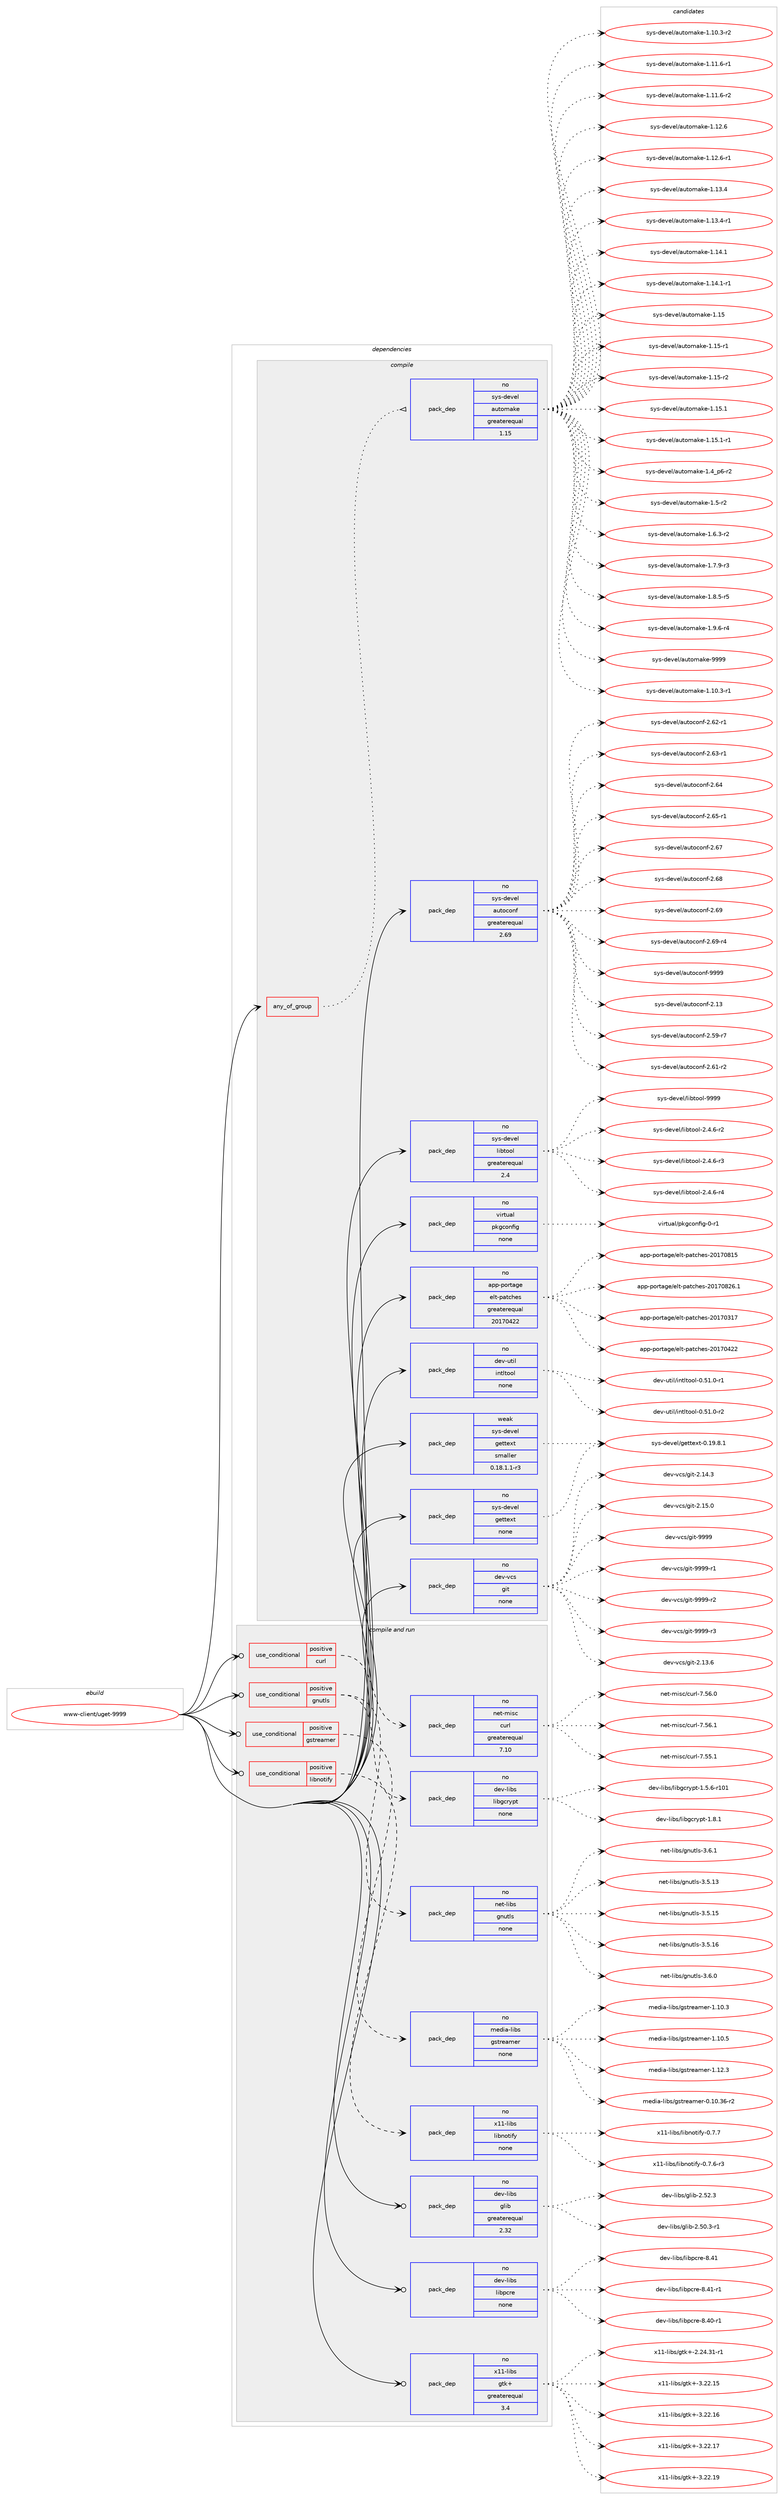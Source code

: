 digraph prolog {

# *************
# Graph options
# *************

newrank=true;
concentrate=true;
compound=true;
graph [rankdir=LR,fontname=Helvetica,fontsize=10,ranksep=1.5];#, ranksep=2.5, nodesep=0.2];
edge  [arrowhead=vee];
node  [fontname=Helvetica,fontsize=10];

# **********
# The ebuild
# **********

subgraph cluster_leftcol {
color=gray;
rank=same;
label=<<i>ebuild</i>>;
id [label="www-client/uget-9999", color=red, width=4, href="../www-client/uget-9999.svg"];
}

# ****************
# The dependencies
# ****************

subgraph cluster_midcol {
color=gray;
label=<<i>dependencies</i>>;
subgraph cluster_compile {
fillcolor="#eeeeee";
style=filled;
label=<<i>compile</i>>;
subgraph any8931 {
dependency505176 [label=<<TABLE BORDER="0" CELLBORDER="1" CELLSPACING="0" CELLPADDING="4"><TR><TD CELLPADDING="10">any_of_group</TD></TR></TABLE>>, shape=none, color=red];subgraph pack375673 {
dependency505177 [label=<<TABLE BORDER="0" CELLBORDER="1" CELLSPACING="0" CELLPADDING="4" WIDTH="220"><TR><TD ROWSPAN="6" CELLPADDING="30">pack_dep</TD></TR><TR><TD WIDTH="110">no</TD></TR><TR><TD>sys-devel</TD></TR><TR><TD>automake</TD></TR><TR><TD>greaterequal</TD></TR><TR><TD>1.15</TD></TR></TABLE>>, shape=none, color=blue];
}
dependency505176:e -> dependency505177:w [weight=20,style="dotted",arrowhead="oinv"];
}
id:e -> dependency505176:w [weight=20,style="solid",arrowhead="vee"];
subgraph pack375674 {
dependency505178 [label=<<TABLE BORDER="0" CELLBORDER="1" CELLSPACING="0" CELLPADDING="4" WIDTH="220"><TR><TD ROWSPAN="6" CELLPADDING="30">pack_dep</TD></TR><TR><TD WIDTH="110">no</TD></TR><TR><TD>app-portage</TD></TR><TR><TD>elt-patches</TD></TR><TR><TD>greaterequal</TD></TR><TR><TD>20170422</TD></TR></TABLE>>, shape=none, color=blue];
}
id:e -> dependency505178:w [weight=20,style="solid",arrowhead="vee"];
subgraph pack375675 {
dependency505179 [label=<<TABLE BORDER="0" CELLBORDER="1" CELLSPACING="0" CELLPADDING="4" WIDTH="220"><TR><TD ROWSPAN="6" CELLPADDING="30">pack_dep</TD></TR><TR><TD WIDTH="110">no</TD></TR><TR><TD>dev-util</TD></TR><TR><TD>intltool</TD></TR><TR><TD>none</TD></TR><TR><TD></TD></TR></TABLE>>, shape=none, color=blue];
}
id:e -> dependency505179:w [weight=20,style="solid",arrowhead="vee"];
subgraph pack375676 {
dependency505180 [label=<<TABLE BORDER="0" CELLBORDER="1" CELLSPACING="0" CELLPADDING="4" WIDTH="220"><TR><TD ROWSPAN="6" CELLPADDING="30">pack_dep</TD></TR><TR><TD WIDTH="110">no</TD></TR><TR><TD>dev-vcs</TD></TR><TR><TD>git</TD></TR><TR><TD>none</TD></TR><TR><TD></TD></TR></TABLE>>, shape=none, color=blue];
}
id:e -> dependency505180:w [weight=20,style="solid",arrowhead="vee"];
subgraph pack375677 {
dependency505181 [label=<<TABLE BORDER="0" CELLBORDER="1" CELLSPACING="0" CELLPADDING="4" WIDTH="220"><TR><TD ROWSPAN="6" CELLPADDING="30">pack_dep</TD></TR><TR><TD WIDTH="110">no</TD></TR><TR><TD>sys-devel</TD></TR><TR><TD>autoconf</TD></TR><TR><TD>greaterequal</TD></TR><TR><TD>2.69</TD></TR></TABLE>>, shape=none, color=blue];
}
id:e -> dependency505181:w [weight=20,style="solid",arrowhead="vee"];
subgraph pack375678 {
dependency505182 [label=<<TABLE BORDER="0" CELLBORDER="1" CELLSPACING="0" CELLPADDING="4" WIDTH="220"><TR><TD ROWSPAN="6" CELLPADDING="30">pack_dep</TD></TR><TR><TD WIDTH="110">no</TD></TR><TR><TD>sys-devel</TD></TR><TR><TD>gettext</TD></TR><TR><TD>none</TD></TR><TR><TD></TD></TR></TABLE>>, shape=none, color=blue];
}
id:e -> dependency505182:w [weight=20,style="solid",arrowhead="vee"];
subgraph pack375679 {
dependency505183 [label=<<TABLE BORDER="0" CELLBORDER="1" CELLSPACING="0" CELLPADDING="4" WIDTH="220"><TR><TD ROWSPAN="6" CELLPADDING="30">pack_dep</TD></TR><TR><TD WIDTH="110">no</TD></TR><TR><TD>sys-devel</TD></TR><TR><TD>libtool</TD></TR><TR><TD>greaterequal</TD></TR><TR><TD>2.4</TD></TR></TABLE>>, shape=none, color=blue];
}
id:e -> dependency505183:w [weight=20,style="solid",arrowhead="vee"];
subgraph pack375680 {
dependency505184 [label=<<TABLE BORDER="0" CELLBORDER="1" CELLSPACING="0" CELLPADDING="4" WIDTH="220"><TR><TD ROWSPAN="6" CELLPADDING="30">pack_dep</TD></TR><TR><TD WIDTH="110">no</TD></TR><TR><TD>virtual</TD></TR><TR><TD>pkgconfig</TD></TR><TR><TD>none</TD></TR><TR><TD></TD></TR></TABLE>>, shape=none, color=blue];
}
id:e -> dependency505184:w [weight=20,style="solid",arrowhead="vee"];
subgraph pack375681 {
dependency505185 [label=<<TABLE BORDER="0" CELLBORDER="1" CELLSPACING="0" CELLPADDING="4" WIDTH="220"><TR><TD ROWSPAN="6" CELLPADDING="30">pack_dep</TD></TR><TR><TD WIDTH="110">weak</TD></TR><TR><TD>sys-devel</TD></TR><TR><TD>gettext</TD></TR><TR><TD>smaller</TD></TR><TR><TD>0.18.1.1-r3</TD></TR></TABLE>>, shape=none, color=blue];
}
id:e -> dependency505185:w [weight=20,style="solid",arrowhead="vee"];
}
subgraph cluster_compileandrun {
fillcolor="#eeeeee";
style=filled;
label=<<i>compile and run</i>>;
subgraph cond120237 {
dependency505186 [label=<<TABLE BORDER="0" CELLBORDER="1" CELLSPACING="0" CELLPADDING="4"><TR><TD ROWSPAN="3" CELLPADDING="10">use_conditional</TD></TR><TR><TD>positive</TD></TR><TR><TD>curl</TD></TR></TABLE>>, shape=none, color=red];
subgraph pack375682 {
dependency505187 [label=<<TABLE BORDER="0" CELLBORDER="1" CELLSPACING="0" CELLPADDING="4" WIDTH="220"><TR><TD ROWSPAN="6" CELLPADDING="30">pack_dep</TD></TR><TR><TD WIDTH="110">no</TD></TR><TR><TD>net-misc</TD></TR><TR><TD>curl</TD></TR><TR><TD>greaterequal</TD></TR><TR><TD>7.10</TD></TR></TABLE>>, shape=none, color=blue];
}
dependency505186:e -> dependency505187:w [weight=20,style="dashed",arrowhead="vee"];
}
id:e -> dependency505186:w [weight=20,style="solid",arrowhead="odotvee"];
subgraph cond120238 {
dependency505188 [label=<<TABLE BORDER="0" CELLBORDER="1" CELLSPACING="0" CELLPADDING="4"><TR><TD ROWSPAN="3" CELLPADDING="10">use_conditional</TD></TR><TR><TD>positive</TD></TR><TR><TD>gnutls</TD></TR></TABLE>>, shape=none, color=red];
subgraph pack375683 {
dependency505189 [label=<<TABLE BORDER="0" CELLBORDER="1" CELLSPACING="0" CELLPADDING="4" WIDTH="220"><TR><TD ROWSPAN="6" CELLPADDING="30">pack_dep</TD></TR><TR><TD WIDTH="110">no</TD></TR><TR><TD>net-libs</TD></TR><TR><TD>gnutls</TD></TR><TR><TD>none</TD></TR><TR><TD></TD></TR></TABLE>>, shape=none, color=blue];
}
dependency505188:e -> dependency505189:w [weight=20,style="dashed",arrowhead="vee"];
subgraph pack375684 {
dependency505190 [label=<<TABLE BORDER="0" CELLBORDER="1" CELLSPACING="0" CELLPADDING="4" WIDTH="220"><TR><TD ROWSPAN="6" CELLPADDING="30">pack_dep</TD></TR><TR><TD WIDTH="110">no</TD></TR><TR><TD>dev-libs</TD></TR><TR><TD>libgcrypt</TD></TR><TR><TD>none</TD></TR><TR><TD></TD></TR></TABLE>>, shape=none, color=blue];
}
dependency505188:e -> dependency505190:w [weight=20,style="dashed",arrowhead="vee"];
}
id:e -> dependency505188:w [weight=20,style="solid",arrowhead="odotvee"];
subgraph cond120239 {
dependency505191 [label=<<TABLE BORDER="0" CELLBORDER="1" CELLSPACING="0" CELLPADDING="4"><TR><TD ROWSPAN="3" CELLPADDING="10">use_conditional</TD></TR><TR><TD>positive</TD></TR><TR><TD>gstreamer</TD></TR></TABLE>>, shape=none, color=red];
subgraph pack375685 {
dependency505192 [label=<<TABLE BORDER="0" CELLBORDER="1" CELLSPACING="0" CELLPADDING="4" WIDTH="220"><TR><TD ROWSPAN="6" CELLPADDING="30">pack_dep</TD></TR><TR><TD WIDTH="110">no</TD></TR><TR><TD>media-libs</TD></TR><TR><TD>gstreamer</TD></TR><TR><TD>none</TD></TR><TR><TD></TD></TR></TABLE>>, shape=none, color=blue];
}
dependency505191:e -> dependency505192:w [weight=20,style="dashed",arrowhead="vee"];
}
id:e -> dependency505191:w [weight=20,style="solid",arrowhead="odotvee"];
subgraph cond120240 {
dependency505193 [label=<<TABLE BORDER="0" CELLBORDER="1" CELLSPACING="0" CELLPADDING="4"><TR><TD ROWSPAN="3" CELLPADDING="10">use_conditional</TD></TR><TR><TD>positive</TD></TR><TR><TD>libnotify</TD></TR></TABLE>>, shape=none, color=red];
subgraph pack375686 {
dependency505194 [label=<<TABLE BORDER="0" CELLBORDER="1" CELLSPACING="0" CELLPADDING="4" WIDTH="220"><TR><TD ROWSPAN="6" CELLPADDING="30">pack_dep</TD></TR><TR><TD WIDTH="110">no</TD></TR><TR><TD>x11-libs</TD></TR><TR><TD>libnotify</TD></TR><TR><TD>none</TD></TR><TR><TD></TD></TR></TABLE>>, shape=none, color=blue];
}
dependency505193:e -> dependency505194:w [weight=20,style="dashed",arrowhead="vee"];
}
id:e -> dependency505193:w [weight=20,style="solid",arrowhead="odotvee"];
subgraph pack375687 {
dependency505195 [label=<<TABLE BORDER="0" CELLBORDER="1" CELLSPACING="0" CELLPADDING="4" WIDTH="220"><TR><TD ROWSPAN="6" CELLPADDING="30">pack_dep</TD></TR><TR><TD WIDTH="110">no</TD></TR><TR><TD>dev-libs</TD></TR><TR><TD>glib</TD></TR><TR><TD>greaterequal</TD></TR><TR><TD>2.32</TD></TR></TABLE>>, shape=none, color=blue];
}
id:e -> dependency505195:w [weight=20,style="solid",arrowhead="odotvee"];
subgraph pack375688 {
dependency505196 [label=<<TABLE BORDER="0" CELLBORDER="1" CELLSPACING="0" CELLPADDING="4" WIDTH="220"><TR><TD ROWSPAN="6" CELLPADDING="30">pack_dep</TD></TR><TR><TD WIDTH="110">no</TD></TR><TR><TD>dev-libs</TD></TR><TR><TD>libpcre</TD></TR><TR><TD>none</TD></TR><TR><TD></TD></TR></TABLE>>, shape=none, color=blue];
}
id:e -> dependency505196:w [weight=20,style="solid",arrowhead="odotvee"];
subgraph pack375689 {
dependency505197 [label=<<TABLE BORDER="0" CELLBORDER="1" CELLSPACING="0" CELLPADDING="4" WIDTH="220"><TR><TD ROWSPAN="6" CELLPADDING="30">pack_dep</TD></TR><TR><TD WIDTH="110">no</TD></TR><TR><TD>x11-libs</TD></TR><TR><TD>gtk+</TD></TR><TR><TD>greaterequal</TD></TR><TR><TD>3.4</TD></TR></TABLE>>, shape=none, color=blue];
}
id:e -> dependency505197:w [weight=20,style="solid",arrowhead="odotvee"];
}
subgraph cluster_run {
fillcolor="#eeeeee";
style=filled;
label=<<i>run</i>>;
}
}

# **************
# The candidates
# **************

subgraph cluster_choices {
rank=same;
color=gray;
label=<<i>candidates</i>>;

subgraph choice375673 {
color=black;
nodesep=1;
choice11512111545100101118101108479711711611110997107101454946494846514511449 [label="sys-devel/automake-1.10.3-r1", color=red, width=4,href="../sys-devel/automake-1.10.3-r1.svg"];
choice11512111545100101118101108479711711611110997107101454946494846514511450 [label="sys-devel/automake-1.10.3-r2", color=red, width=4,href="../sys-devel/automake-1.10.3-r2.svg"];
choice11512111545100101118101108479711711611110997107101454946494946544511449 [label="sys-devel/automake-1.11.6-r1", color=red, width=4,href="../sys-devel/automake-1.11.6-r1.svg"];
choice11512111545100101118101108479711711611110997107101454946494946544511450 [label="sys-devel/automake-1.11.6-r2", color=red, width=4,href="../sys-devel/automake-1.11.6-r2.svg"];
choice1151211154510010111810110847971171161111099710710145494649504654 [label="sys-devel/automake-1.12.6", color=red, width=4,href="../sys-devel/automake-1.12.6.svg"];
choice11512111545100101118101108479711711611110997107101454946495046544511449 [label="sys-devel/automake-1.12.6-r1", color=red, width=4,href="../sys-devel/automake-1.12.6-r1.svg"];
choice1151211154510010111810110847971171161111099710710145494649514652 [label="sys-devel/automake-1.13.4", color=red, width=4,href="../sys-devel/automake-1.13.4.svg"];
choice11512111545100101118101108479711711611110997107101454946495146524511449 [label="sys-devel/automake-1.13.4-r1", color=red, width=4,href="../sys-devel/automake-1.13.4-r1.svg"];
choice1151211154510010111810110847971171161111099710710145494649524649 [label="sys-devel/automake-1.14.1", color=red, width=4,href="../sys-devel/automake-1.14.1.svg"];
choice11512111545100101118101108479711711611110997107101454946495246494511449 [label="sys-devel/automake-1.14.1-r1", color=red, width=4,href="../sys-devel/automake-1.14.1-r1.svg"];
choice115121115451001011181011084797117116111109971071014549464953 [label="sys-devel/automake-1.15", color=red, width=4,href="../sys-devel/automake-1.15.svg"];
choice1151211154510010111810110847971171161111099710710145494649534511449 [label="sys-devel/automake-1.15-r1", color=red, width=4,href="../sys-devel/automake-1.15-r1.svg"];
choice1151211154510010111810110847971171161111099710710145494649534511450 [label="sys-devel/automake-1.15-r2", color=red, width=4,href="../sys-devel/automake-1.15-r2.svg"];
choice1151211154510010111810110847971171161111099710710145494649534649 [label="sys-devel/automake-1.15.1", color=red, width=4,href="../sys-devel/automake-1.15.1.svg"];
choice11512111545100101118101108479711711611110997107101454946495346494511449 [label="sys-devel/automake-1.15.1-r1", color=red, width=4,href="../sys-devel/automake-1.15.1-r1.svg"];
choice115121115451001011181011084797117116111109971071014549465295112544511450 [label="sys-devel/automake-1.4_p6-r2", color=red, width=4,href="../sys-devel/automake-1.4_p6-r2.svg"];
choice11512111545100101118101108479711711611110997107101454946534511450 [label="sys-devel/automake-1.5-r2", color=red, width=4,href="../sys-devel/automake-1.5-r2.svg"];
choice115121115451001011181011084797117116111109971071014549465446514511450 [label="sys-devel/automake-1.6.3-r2", color=red, width=4,href="../sys-devel/automake-1.6.3-r2.svg"];
choice115121115451001011181011084797117116111109971071014549465546574511451 [label="sys-devel/automake-1.7.9-r3", color=red, width=4,href="../sys-devel/automake-1.7.9-r3.svg"];
choice115121115451001011181011084797117116111109971071014549465646534511453 [label="sys-devel/automake-1.8.5-r5", color=red, width=4,href="../sys-devel/automake-1.8.5-r5.svg"];
choice115121115451001011181011084797117116111109971071014549465746544511452 [label="sys-devel/automake-1.9.6-r4", color=red, width=4,href="../sys-devel/automake-1.9.6-r4.svg"];
choice115121115451001011181011084797117116111109971071014557575757 [label="sys-devel/automake-9999", color=red, width=4,href="../sys-devel/automake-9999.svg"];
dependency505177:e -> choice11512111545100101118101108479711711611110997107101454946494846514511449:w [style=dotted,weight="100"];
dependency505177:e -> choice11512111545100101118101108479711711611110997107101454946494846514511450:w [style=dotted,weight="100"];
dependency505177:e -> choice11512111545100101118101108479711711611110997107101454946494946544511449:w [style=dotted,weight="100"];
dependency505177:e -> choice11512111545100101118101108479711711611110997107101454946494946544511450:w [style=dotted,weight="100"];
dependency505177:e -> choice1151211154510010111810110847971171161111099710710145494649504654:w [style=dotted,weight="100"];
dependency505177:e -> choice11512111545100101118101108479711711611110997107101454946495046544511449:w [style=dotted,weight="100"];
dependency505177:e -> choice1151211154510010111810110847971171161111099710710145494649514652:w [style=dotted,weight="100"];
dependency505177:e -> choice11512111545100101118101108479711711611110997107101454946495146524511449:w [style=dotted,weight="100"];
dependency505177:e -> choice1151211154510010111810110847971171161111099710710145494649524649:w [style=dotted,weight="100"];
dependency505177:e -> choice11512111545100101118101108479711711611110997107101454946495246494511449:w [style=dotted,weight="100"];
dependency505177:e -> choice115121115451001011181011084797117116111109971071014549464953:w [style=dotted,weight="100"];
dependency505177:e -> choice1151211154510010111810110847971171161111099710710145494649534511449:w [style=dotted,weight="100"];
dependency505177:e -> choice1151211154510010111810110847971171161111099710710145494649534511450:w [style=dotted,weight="100"];
dependency505177:e -> choice1151211154510010111810110847971171161111099710710145494649534649:w [style=dotted,weight="100"];
dependency505177:e -> choice11512111545100101118101108479711711611110997107101454946495346494511449:w [style=dotted,weight="100"];
dependency505177:e -> choice115121115451001011181011084797117116111109971071014549465295112544511450:w [style=dotted,weight="100"];
dependency505177:e -> choice11512111545100101118101108479711711611110997107101454946534511450:w [style=dotted,weight="100"];
dependency505177:e -> choice115121115451001011181011084797117116111109971071014549465446514511450:w [style=dotted,weight="100"];
dependency505177:e -> choice115121115451001011181011084797117116111109971071014549465546574511451:w [style=dotted,weight="100"];
dependency505177:e -> choice115121115451001011181011084797117116111109971071014549465646534511453:w [style=dotted,weight="100"];
dependency505177:e -> choice115121115451001011181011084797117116111109971071014549465746544511452:w [style=dotted,weight="100"];
dependency505177:e -> choice115121115451001011181011084797117116111109971071014557575757:w [style=dotted,weight="100"];
}
subgraph choice375674 {
color=black;
nodesep=1;
choice97112112451121111141169710310147101108116451129711699104101115455048495548514955 [label="app-portage/elt-patches-20170317", color=red, width=4,href="../app-portage/elt-patches-20170317.svg"];
choice97112112451121111141169710310147101108116451129711699104101115455048495548525050 [label="app-portage/elt-patches-20170422", color=red, width=4,href="../app-portage/elt-patches-20170422.svg"];
choice97112112451121111141169710310147101108116451129711699104101115455048495548564953 [label="app-portage/elt-patches-20170815", color=red, width=4,href="../app-portage/elt-patches-20170815.svg"];
choice971121124511211111411697103101471011081164511297116991041011154550484955485650544649 [label="app-portage/elt-patches-20170826.1", color=red, width=4,href="../app-portage/elt-patches-20170826.1.svg"];
dependency505178:e -> choice97112112451121111141169710310147101108116451129711699104101115455048495548514955:w [style=dotted,weight="100"];
dependency505178:e -> choice97112112451121111141169710310147101108116451129711699104101115455048495548525050:w [style=dotted,weight="100"];
dependency505178:e -> choice97112112451121111141169710310147101108116451129711699104101115455048495548564953:w [style=dotted,weight="100"];
dependency505178:e -> choice971121124511211111411697103101471011081164511297116991041011154550484955485650544649:w [style=dotted,weight="100"];
}
subgraph choice375675 {
color=black;
nodesep=1;
choice1001011184511711610510847105110116108116111111108454846534946484511449 [label="dev-util/intltool-0.51.0-r1", color=red, width=4,href="../dev-util/intltool-0.51.0-r1.svg"];
choice1001011184511711610510847105110116108116111111108454846534946484511450 [label="dev-util/intltool-0.51.0-r2", color=red, width=4,href="../dev-util/intltool-0.51.0-r2.svg"];
dependency505179:e -> choice1001011184511711610510847105110116108116111111108454846534946484511449:w [style=dotted,weight="100"];
dependency505179:e -> choice1001011184511711610510847105110116108116111111108454846534946484511450:w [style=dotted,weight="100"];
}
subgraph choice375676 {
color=black;
nodesep=1;
choice10010111845118991154710310511645504649514654 [label="dev-vcs/git-2.13.6", color=red, width=4,href="../dev-vcs/git-2.13.6.svg"];
choice10010111845118991154710310511645504649524651 [label="dev-vcs/git-2.14.3", color=red, width=4,href="../dev-vcs/git-2.14.3.svg"];
choice10010111845118991154710310511645504649534648 [label="dev-vcs/git-2.15.0", color=red, width=4,href="../dev-vcs/git-2.15.0.svg"];
choice1001011184511899115471031051164557575757 [label="dev-vcs/git-9999", color=red, width=4,href="../dev-vcs/git-9999.svg"];
choice10010111845118991154710310511645575757574511449 [label="dev-vcs/git-9999-r1", color=red, width=4,href="../dev-vcs/git-9999-r1.svg"];
choice10010111845118991154710310511645575757574511450 [label="dev-vcs/git-9999-r2", color=red, width=4,href="../dev-vcs/git-9999-r2.svg"];
choice10010111845118991154710310511645575757574511451 [label="dev-vcs/git-9999-r3", color=red, width=4,href="../dev-vcs/git-9999-r3.svg"];
dependency505180:e -> choice10010111845118991154710310511645504649514654:w [style=dotted,weight="100"];
dependency505180:e -> choice10010111845118991154710310511645504649524651:w [style=dotted,weight="100"];
dependency505180:e -> choice10010111845118991154710310511645504649534648:w [style=dotted,weight="100"];
dependency505180:e -> choice1001011184511899115471031051164557575757:w [style=dotted,weight="100"];
dependency505180:e -> choice10010111845118991154710310511645575757574511449:w [style=dotted,weight="100"];
dependency505180:e -> choice10010111845118991154710310511645575757574511450:w [style=dotted,weight="100"];
dependency505180:e -> choice10010111845118991154710310511645575757574511451:w [style=dotted,weight="100"];
}
subgraph choice375677 {
color=black;
nodesep=1;
choice115121115451001011181011084797117116111991111101024550464951 [label="sys-devel/autoconf-2.13", color=red, width=4,href="../sys-devel/autoconf-2.13.svg"];
choice1151211154510010111810110847971171161119911111010245504653574511455 [label="sys-devel/autoconf-2.59-r7", color=red, width=4,href="../sys-devel/autoconf-2.59-r7.svg"];
choice1151211154510010111810110847971171161119911111010245504654494511450 [label="sys-devel/autoconf-2.61-r2", color=red, width=4,href="../sys-devel/autoconf-2.61-r2.svg"];
choice1151211154510010111810110847971171161119911111010245504654504511449 [label="sys-devel/autoconf-2.62-r1", color=red, width=4,href="../sys-devel/autoconf-2.62-r1.svg"];
choice1151211154510010111810110847971171161119911111010245504654514511449 [label="sys-devel/autoconf-2.63-r1", color=red, width=4,href="../sys-devel/autoconf-2.63-r1.svg"];
choice115121115451001011181011084797117116111991111101024550465452 [label="sys-devel/autoconf-2.64", color=red, width=4,href="../sys-devel/autoconf-2.64.svg"];
choice1151211154510010111810110847971171161119911111010245504654534511449 [label="sys-devel/autoconf-2.65-r1", color=red, width=4,href="../sys-devel/autoconf-2.65-r1.svg"];
choice115121115451001011181011084797117116111991111101024550465455 [label="sys-devel/autoconf-2.67", color=red, width=4,href="../sys-devel/autoconf-2.67.svg"];
choice115121115451001011181011084797117116111991111101024550465456 [label="sys-devel/autoconf-2.68", color=red, width=4,href="../sys-devel/autoconf-2.68.svg"];
choice115121115451001011181011084797117116111991111101024550465457 [label="sys-devel/autoconf-2.69", color=red, width=4,href="../sys-devel/autoconf-2.69.svg"];
choice1151211154510010111810110847971171161119911111010245504654574511452 [label="sys-devel/autoconf-2.69-r4", color=red, width=4,href="../sys-devel/autoconf-2.69-r4.svg"];
choice115121115451001011181011084797117116111991111101024557575757 [label="sys-devel/autoconf-9999", color=red, width=4,href="../sys-devel/autoconf-9999.svg"];
dependency505181:e -> choice115121115451001011181011084797117116111991111101024550464951:w [style=dotted,weight="100"];
dependency505181:e -> choice1151211154510010111810110847971171161119911111010245504653574511455:w [style=dotted,weight="100"];
dependency505181:e -> choice1151211154510010111810110847971171161119911111010245504654494511450:w [style=dotted,weight="100"];
dependency505181:e -> choice1151211154510010111810110847971171161119911111010245504654504511449:w [style=dotted,weight="100"];
dependency505181:e -> choice1151211154510010111810110847971171161119911111010245504654514511449:w [style=dotted,weight="100"];
dependency505181:e -> choice115121115451001011181011084797117116111991111101024550465452:w [style=dotted,weight="100"];
dependency505181:e -> choice1151211154510010111810110847971171161119911111010245504654534511449:w [style=dotted,weight="100"];
dependency505181:e -> choice115121115451001011181011084797117116111991111101024550465455:w [style=dotted,weight="100"];
dependency505181:e -> choice115121115451001011181011084797117116111991111101024550465456:w [style=dotted,weight="100"];
dependency505181:e -> choice115121115451001011181011084797117116111991111101024550465457:w [style=dotted,weight="100"];
dependency505181:e -> choice1151211154510010111810110847971171161119911111010245504654574511452:w [style=dotted,weight="100"];
dependency505181:e -> choice115121115451001011181011084797117116111991111101024557575757:w [style=dotted,weight="100"];
}
subgraph choice375678 {
color=black;
nodesep=1;
choice1151211154510010111810110847103101116116101120116454846495746564649 [label="sys-devel/gettext-0.19.8.1", color=red, width=4,href="../sys-devel/gettext-0.19.8.1.svg"];
dependency505182:e -> choice1151211154510010111810110847103101116116101120116454846495746564649:w [style=dotted,weight="100"];
}
subgraph choice375679 {
color=black;
nodesep=1;
choice1151211154510010111810110847108105981161111111084550465246544511450 [label="sys-devel/libtool-2.4.6-r2", color=red, width=4,href="../sys-devel/libtool-2.4.6-r2.svg"];
choice1151211154510010111810110847108105981161111111084550465246544511451 [label="sys-devel/libtool-2.4.6-r3", color=red, width=4,href="../sys-devel/libtool-2.4.6-r3.svg"];
choice1151211154510010111810110847108105981161111111084550465246544511452 [label="sys-devel/libtool-2.4.6-r4", color=red, width=4,href="../sys-devel/libtool-2.4.6-r4.svg"];
choice1151211154510010111810110847108105981161111111084557575757 [label="sys-devel/libtool-9999", color=red, width=4,href="../sys-devel/libtool-9999.svg"];
dependency505183:e -> choice1151211154510010111810110847108105981161111111084550465246544511450:w [style=dotted,weight="100"];
dependency505183:e -> choice1151211154510010111810110847108105981161111111084550465246544511451:w [style=dotted,weight="100"];
dependency505183:e -> choice1151211154510010111810110847108105981161111111084550465246544511452:w [style=dotted,weight="100"];
dependency505183:e -> choice1151211154510010111810110847108105981161111111084557575757:w [style=dotted,weight="100"];
}
subgraph choice375680 {
color=black;
nodesep=1;
choice11810511411611797108471121071039911111010210510345484511449 [label="virtual/pkgconfig-0-r1", color=red, width=4,href="../virtual/pkgconfig-0-r1.svg"];
dependency505184:e -> choice11810511411611797108471121071039911111010210510345484511449:w [style=dotted,weight="100"];
}
subgraph choice375681 {
color=black;
nodesep=1;
choice1151211154510010111810110847103101116116101120116454846495746564649 [label="sys-devel/gettext-0.19.8.1", color=red, width=4,href="../sys-devel/gettext-0.19.8.1.svg"];
dependency505185:e -> choice1151211154510010111810110847103101116116101120116454846495746564649:w [style=dotted,weight="100"];
}
subgraph choice375682 {
color=black;
nodesep=1;
choice1101011164510910511599479911711410845554653534649 [label="net-misc/curl-7.55.1", color=red, width=4,href="../net-misc/curl-7.55.1.svg"];
choice1101011164510910511599479911711410845554653544648 [label="net-misc/curl-7.56.0", color=red, width=4,href="../net-misc/curl-7.56.0.svg"];
choice1101011164510910511599479911711410845554653544649 [label="net-misc/curl-7.56.1", color=red, width=4,href="../net-misc/curl-7.56.1.svg"];
dependency505187:e -> choice1101011164510910511599479911711410845554653534649:w [style=dotted,weight="100"];
dependency505187:e -> choice1101011164510910511599479911711410845554653544648:w [style=dotted,weight="100"];
dependency505187:e -> choice1101011164510910511599479911711410845554653544649:w [style=dotted,weight="100"];
}
subgraph choice375683 {
color=black;
nodesep=1;
choice11010111645108105981154710311011711610811545514653464951 [label="net-libs/gnutls-3.5.13", color=red, width=4,href="../net-libs/gnutls-3.5.13.svg"];
choice11010111645108105981154710311011711610811545514653464953 [label="net-libs/gnutls-3.5.15", color=red, width=4,href="../net-libs/gnutls-3.5.15.svg"];
choice11010111645108105981154710311011711610811545514653464954 [label="net-libs/gnutls-3.5.16", color=red, width=4,href="../net-libs/gnutls-3.5.16.svg"];
choice110101116451081059811547103110117116108115455146544648 [label="net-libs/gnutls-3.6.0", color=red, width=4,href="../net-libs/gnutls-3.6.0.svg"];
choice110101116451081059811547103110117116108115455146544649 [label="net-libs/gnutls-3.6.1", color=red, width=4,href="../net-libs/gnutls-3.6.1.svg"];
dependency505189:e -> choice11010111645108105981154710311011711610811545514653464951:w [style=dotted,weight="100"];
dependency505189:e -> choice11010111645108105981154710311011711610811545514653464953:w [style=dotted,weight="100"];
dependency505189:e -> choice11010111645108105981154710311011711610811545514653464954:w [style=dotted,weight="100"];
dependency505189:e -> choice110101116451081059811547103110117116108115455146544648:w [style=dotted,weight="100"];
dependency505189:e -> choice110101116451081059811547103110117116108115455146544649:w [style=dotted,weight="100"];
}
subgraph choice375684 {
color=black;
nodesep=1;
choice100101118451081059811547108105981039911412111211645494653465445114494849 [label="dev-libs/libgcrypt-1.5.6-r101", color=red, width=4,href="../dev-libs/libgcrypt-1.5.6-r101.svg"];
choice1001011184510810598115471081059810399114121112116454946564649 [label="dev-libs/libgcrypt-1.8.1", color=red, width=4,href="../dev-libs/libgcrypt-1.8.1.svg"];
dependency505190:e -> choice100101118451081059811547108105981039911412111211645494653465445114494849:w [style=dotted,weight="100"];
dependency505190:e -> choice1001011184510810598115471081059810399114121112116454946564649:w [style=dotted,weight="100"];
}
subgraph choice375685 {
color=black;
nodesep=1;
choice109101100105974510810598115471031151161141019710910111445484649484651544511450 [label="media-libs/gstreamer-0.10.36-r2", color=red, width=4,href="../media-libs/gstreamer-0.10.36-r2.svg"];
choice109101100105974510810598115471031151161141019710910111445494649484651 [label="media-libs/gstreamer-1.10.3", color=red, width=4,href="../media-libs/gstreamer-1.10.3.svg"];
choice109101100105974510810598115471031151161141019710910111445494649484653 [label="media-libs/gstreamer-1.10.5", color=red, width=4,href="../media-libs/gstreamer-1.10.5.svg"];
choice109101100105974510810598115471031151161141019710910111445494649504651 [label="media-libs/gstreamer-1.12.3", color=red, width=4,href="../media-libs/gstreamer-1.12.3.svg"];
dependency505192:e -> choice109101100105974510810598115471031151161141019710910111445484649484651544511450:w [style=dotted,weight="100"];
dependency505192:e -> choice109101100105974510810598115471031151161141019710910111445494649484651:w [style=dotted,weight="100"];
dependency505192:e -> choice109101100105974510810598115471031151161141019710910111445494649484653:w [style=dotted,weight="100"];
dependency505192:e -> choice109101100105974510810598115471031151161141019710910111445494649504651:w [style=dotted,weight="100"];
}
subgraph choice375686 {
color=black;
nodesep=1;
choice1204949451081059811547108105981101111161051021214548465546544511451 [label="x11-libs/libnotify-0.7.6-r3", color=red, width=4,href="../x11-libs/libnotify-0.7.6-r3.svg"];
choice120494945108105981154710810598110111116105102121454846554655 [label="x11-libs/libnotify-0.7.7", color=red, width=4,href="../x11-libs/libnotify-0.7.7.svg"];
dependency505194:e -> choice1204949451081059811547108105981101111161051021214548465546544511451:w [style=dotted,weight="100"];
dependency505194:e -> choice120494945108105981154710810598110111116105102121454846554655:w [style=dotted,weight="100"];
}
subgraph choice375687 {
color=black;
nodesep=1;
choice10010111845108105981154710310810598455046534846514511449 [label="dev-libs/glib-2.50.3-r1", color=red, width=4,href="../dev-libs/glib-2.50.3-r1.svg"];
choice1001011184510810598115471031081059845504653504651 [label="dev-libs/glib-2.52.3", color=red, width=4,href="../dev-libs/glib-2.52.3.svg"];
dependency505195:e -> choice10010111845108105981154710310810598455046534846514511449:w [style=dotted,weight="100"];
dependency505195:e -> choice1001011184510810598115471031081059845504653504651:w [style=dotted,weight="100"];
}
subgraph choice375688 {
color=black;
nodesep=1;
choice100101118451081059811547108105981129911410145564652484511449 [label="dev-libs/libpcre-8.40-r1", color=red, width=4,href="../dev-libs/libpcre-8.40-r1.svg"];
choice10010111845108105981154710810598112991141014556465249 [label="dev-libs/libpcre-8.41", color=red, width=4,href="../dev-libs/libpcre-8.41.svg"];
choice100101118451081059811547108105981129911410145564652494511449 [label="dev-libs/libpcre-8.41-r1", color=red, width=4,href="../dev-libs/libpcre-8.41-r1.svg"];
dependency505196:e -> choice100101118451081059811547108105981129911410145564652484511449:w [style=dotted,weight="100"];
dependency505196:e -> choice10010111845108105981154710810598112991141014556465249:w [style=dotted,weight="100"];
dependency505196:e -> choice100101118451081059811547108105981129911410145564652494511449:w [style=dotted,weight="100"];
}
subgraph choice375689 {
color=black;
nodesep=1;
choice12049494510810598115471031161074345504650524651494511449 [label="x11-libs/gtk+-2.24.31-r1", color=red, width=4,href="../x11-libs/gtk+-2.24.31-r1.svg"];
choice1204949451081059811547103116107434551465050464953 [label="x11-libs/gtk+-3.22.15", color=red, width=4,href="../x11-libs/gtk+-3.22.15.svg"];
choice1204949451081059811547103116107434551465050464954 [label="x11-libs/gtk+-3.22.16", color=red, width=4,href="../x11-libs/gtk+-3.22.16.svg"];
choice1204949451081059811547103116107434551465050464955 [label="x11-libs/gtk+-3.22.17", color=red, width=4,href="../x11-libs/gtk+-3.22.17.svg"];
choice1204949451081059811547103116107434551465050464957 [label="x11-libs/gtk+-3.22.19", color=red, width=4,href="../x11-libs/gtk+-3.22.19.svg"];
dependency505197:e -> choice12049494510810598115471031161074345504650524651494511449:w [style=dotted,weight="100"];
dependency505197:e -> choice1204949451081059811547103116107434551465050464953:w [style=dotted,weight="100"];
dependency505197:e -> choice1204949451081059811547103116107434551465050464954:w [style=dotted,weight="100"];
dependency505197:e -> choice1204949451081059811547103116107434551465050464955:w [style=dotted,weight="100"];
dependency505197:e -> choice1204949451081059811547103116107434551465050464957:w [style=dotted,weight="100"];
}
}

}
